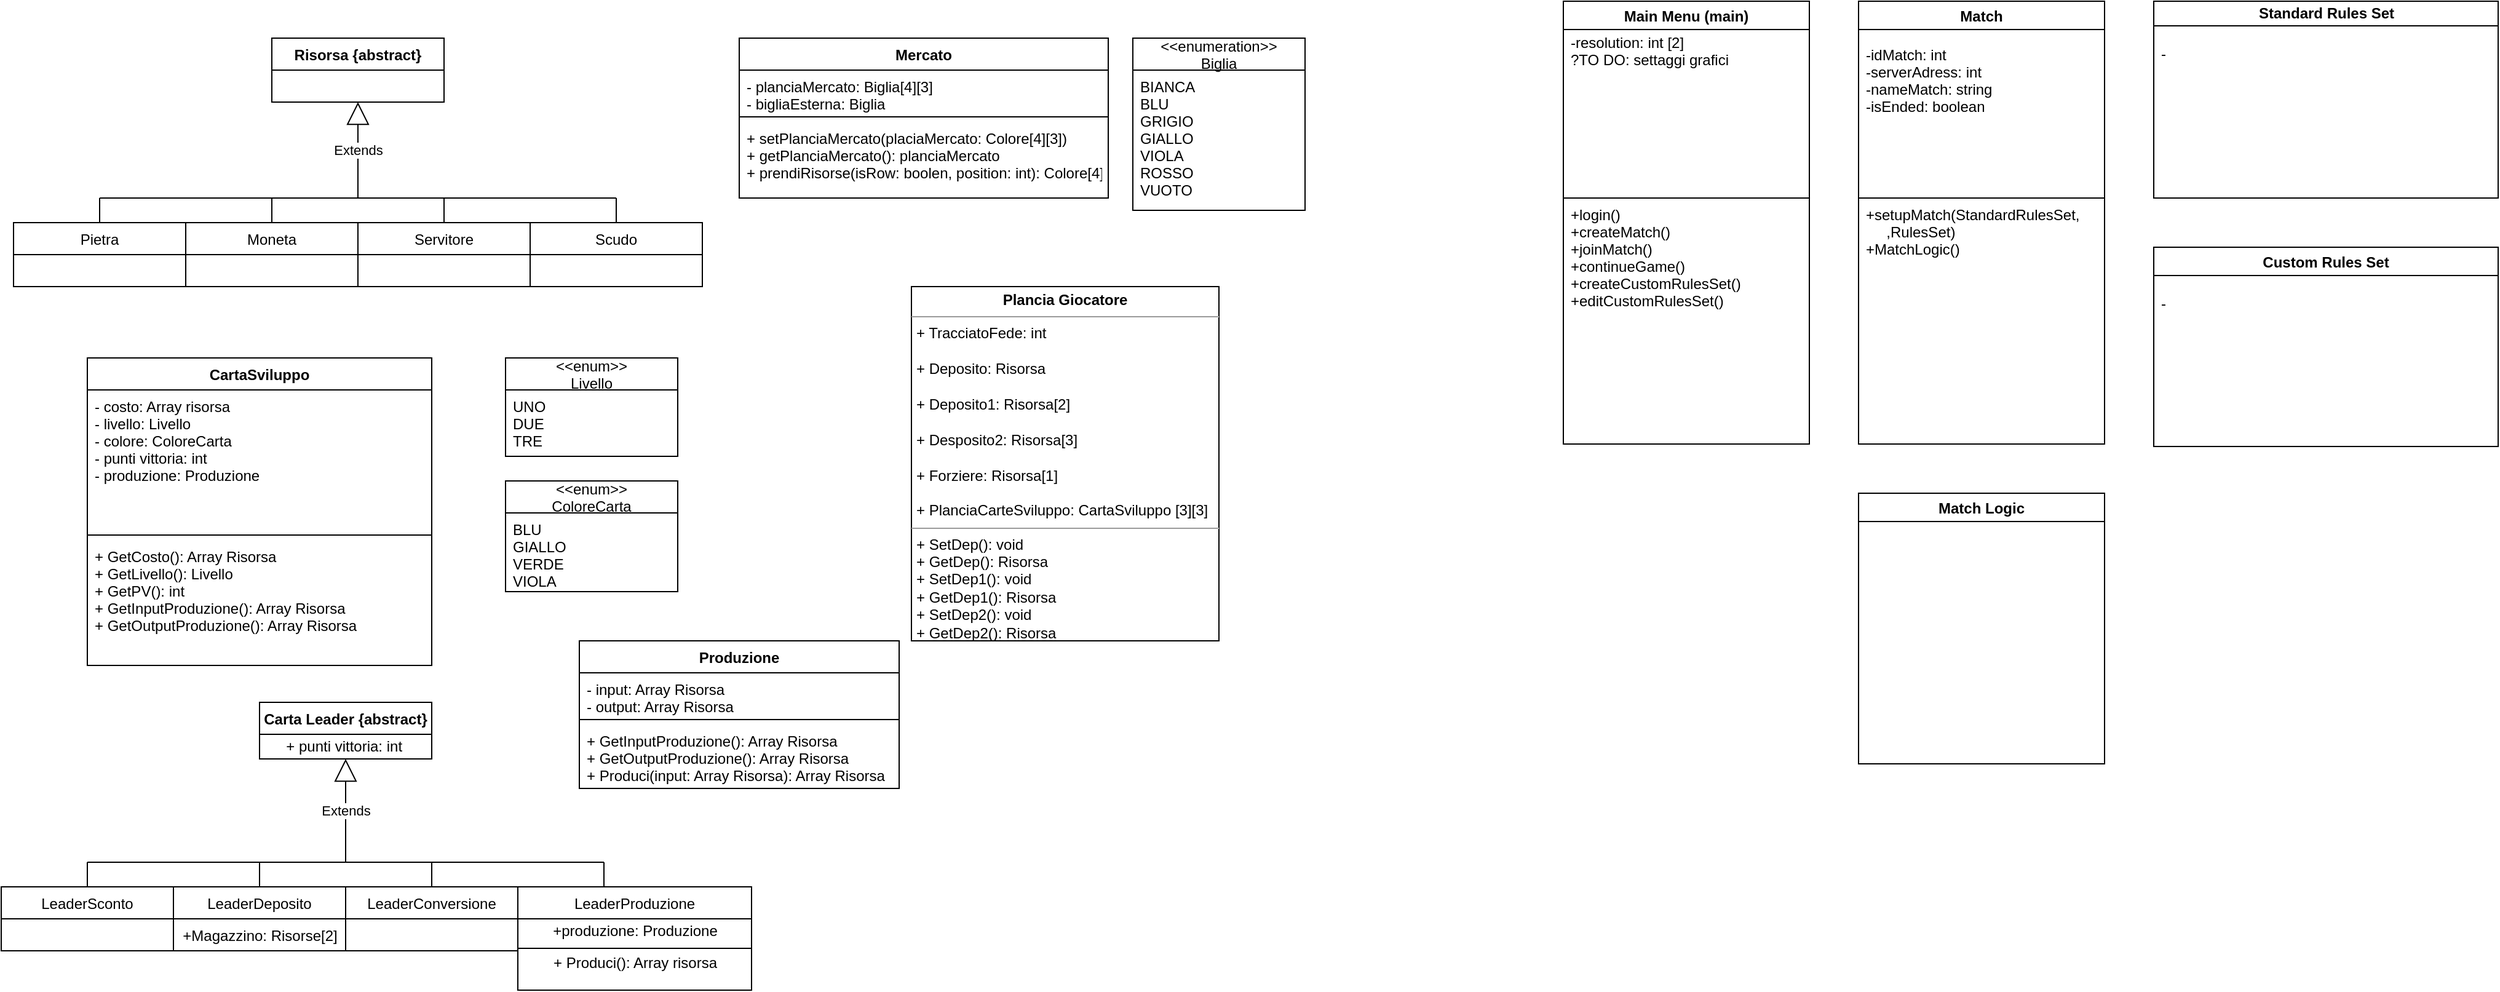 <mxfile version="14.4.8" type="github">
  <diagram id="C5RBs43oDa-KdzZeNtuy" name="Page-1">
    <mxGraphModel dx="2249" dy="811" grid="1" gridSize="10" guides="1" tooltips="1" connect="1" arrows="1" fold="1" page="1" pageScale="1" pageWidth="827" pageHeight="1169" math="0" shadow="0">
      <root>
        <mxCell id="WIyWlLk6GJQsqaUBKTNV-0" />
        <mxCell id="WIyWlLk6GJQsqaUBKTNV-1" parent="WIyWlLk6GJQsqaUBKTNV-0" />
        <mxCell id="zkfFHV4jXpPFQw0GAbJ--0" value="Mercato" style="swimlane;fontStyle=1;align=center;verticalAlign=top;childLayout=stackLayout;horizontal=1;startSize=26;horizontalStack=0;resizeParent=1;resizeLast=0;collapsible=1;marginBottom=0;rounded=0;shadow=0;strokeWidth=1;" parent="WIyWlLk6GJQsqaUBKTNV-1" vertex="1">
          <mxGeometry x="170" y="70" width="300" height="130" as="geometry">
            <mxRectangle x="220" y="120" width="160" height="26" as="alternateBounds" />
          </mxGeometry>
        </mxCell>
        <mxCell id="zkfFHV4jXpPFQw0GAbJ--1" value="- planciaMercato: Biglia[4][3]&#xa;- bigliaEsterna: Biglia" style="text;align=left;verticalAlign=top;spacingLeft=4;spacingRight=4;overflow=hidden;rotatable=0;points=[[0,0.5],[1,0.5]];portConstraint=eastwest;" parent="zkfFHV4jXpPFQw0GAbJ--0" vertex="1">
          <mxGeometry y="26" width="300" height="34" as="geometry" />
        </mxCell>
        <mxCell id="zkfFHV4jXpPFQw0GAbJ--4" value="" style="line;html=1;strokeWidth=1;align=left;verticalAlign=middle;spacingTop=-1;spacingLeft=3;spacingRight=3;rotatable=0;labelPosition=right;points=[];portConstraint=eastwest;" parent="zkfFHV4jXpPFQw0GAbJ--0" vertex="1">
          <mxGeometry y="60" width="300" height="8" as="geometry" />
        </mxCell>
        <mxCell id="zkfFHV4jXpPFQw0GAbJ--5" value="+ setPlanciaMercato(placiaMercato: Colore[4][3])&#xa;+ getPlanciaMercato(): planciaMercato&#xa;+ prendiRisorse(isRow: boolen, position: int): Colore[4]" style="text;align=left;verticalAlign=top;spacingLeft=4;spacingRight=4;overflow=hidden;rotatable=0;points=[[0,0.5],[1,0.5]];portConstraint=eastwest;" parent="zkfFHV4jXpPFQw0GAbJ--0" vertex="1">
          <mxGeometry y="68" width="300" height="62" as="geometry" />
        </mxCell>
        <mxCell id="3G_JpGnnki6wpbxw6Dh9-0" value="&lt;p style=&quot;margin: 0px ; margin-top: 4px ; text-align: center&quot;&gt;&lt;b&gt;Plancia Giocatore&lt;/b&gt;&lt;/p&gt;&lt;hr size=&quot;1&quot;&gt;&lt;p style=&quot;margin: 0px ; margin-left: 4px&quot;&gt;+ TracciatoFede: int&lt;/p&gt;&lt;p style=&quot;margin: 0px ; margin-left: 4px&quot;&gt;&lt;br&gt;&lt;/p&gt;&lt;p style=&quot;margin: 0px ; margin-left: 4px&quot;&gt;+ Deposito: Risorsa&lt;/p&gt;&lt;p style=&quot;margin: 0px ; margin-left: 4px&quot;&gt;&lt;br&gt;&lt;/p&gt;&lt;p style=&quot;margin: 0px ; margin-left: 4px&quot;&gt;+ Deposito1: Risorsa[2]&lt;/p&gt;&lt;p style=&quot;margin: 0px ; margin-left: 4px&quot;&gt;&lt;br&gt;&lt;/p&gt;&lt;p style=&quot;margin: 0px ; margin-left: 4px&quot;&gt;+ Desposito2: Risorsa[3]&lt;/p&gt;&lt;p style=&quot;margin: 0px ; margin-left: 4px&quot;&gt;&lt;br&gt;&lt;/p&gt;&lt;p style=&quot;margin: 0px ; margin-left: 4px&quot;&gt;+ Forziere: Risorsa[1]&lt;/p&gt;&lt;p style=&quot;margin: 0px ; margin-left: 4px&quot;&gt;&lt;br&gt;&lt;/p&gt;&lt;p style=&quot;margin: 0px ; margin-left: 4px&quot;&gt;+ PlanciaCarteSviluppo: CartaSviluppo [3][3]&lt;/p&gt;&lt;hr size=&quot;1&quot;&gt;&lt;p style=&quot;margin: 0px ; margin-left: 4px&quot;&gt;+ SetDep(): void&lt;/p&gt;&lt;p style=&quot;margin: 0px ; margin-left: 4px&quot;&gt;+ GetDep(): Risorsa&lt;/p&gt;&lt;p style=&quot;margin: 0px 0px 0px 4px&quot;&gt;+ SetDep1(): void&lt;/p&gt;&lt;p style=&quot;margin: 0px 0px 0px 4px&quot;&gt;+ GetDep1(): Risorsa&lt;/p&gt;&lt;p style=&quot;margin: 0px 0px 0px 4px&quot;&gt;+ SetDep2(): void&lt;/p&gt;&lt;p style=&quot;margin: 0px 0px 0px 4px&quot;&gt;+ GetDep2(): Risorsa&lt;/p&gt;" style="verticalAlign=top;align=left;overflow=fill;fontSize=12;fontFamily=Helvetica;html=1;" parent="WIyWlLk6GJQsqaUBKTNV-1" vertex="1">
          <mxGeometry x="310" y="272" width="250" height="288" as="geometry" />
        </mxCell>
        <mxCell id="yBSryTIjgCuIUiby8R88-0" value="CartaSviluppo" style="swimlane;fontStyle=1;align=center;verticalAlign=top;childLayout=stackLayout;horizontal=1;startSize=26;horizontalStack=0;resizeParent=1;resizeParentMax=0;resizeLast=0;collapsible=1;marginBottom=0;" parent="WIyWlLk6GJQsqaUBKTNV-1" vertex="1">
          <mxGeometry x="-360" y="330" width="280" height="250" as="geometry" />
        </mxCell>
        <mxCell id="yBSryTIjgCuIUiby8R88-1" value="- costo: Array risorsa&#xa;- livello: Livello&#xa;- colore: ColoreCarta&#xa;- punti vittoria: int&#xa;- produzione: Produzione" style="text;strokeColor=none;fillColor=none;align=left;verticalAlign=top;spacingLeft=4;spacingRight=4;overflow=hidden;rotatable=0;points=[[0,0.5],[1,0.5]];portConstraint=eastwest;" parent="yBSryTIjgCuIUiby8R88-0" vertex="1">
          <mxGeometry y="26" width="280" height="114" as="geometry" />
        </mxCell>
        <mxCell id="yBSryTIjgCuIUiby8R88-2" value="" style="line;strokeWidth=1;fillColor=none;align=left;verticalAlign=middle;spacingTop=-1;spacingLeft=3;spacingRight=3;rotatable=0;labelPosition=right;points=[];portConstraint=eastwest;" parent="yBSryTIjgCuIUiby8R88-0" vertex="1">
          <mxGeometry y="140" width="280" height="8" as="geometry" />
        </mxCell>
        <mxCell id="yBSryTIjgCuIUiby8R88-3" value="+ GetCosto(): Array Risorsa&#xa;+ GetLivello(): Livello&#xa;+ GetPV(): int&#xa;+ GetInputProduzione(): Array Risorsa&#xa;+ GetOutputProduzione(): Array Risorsa" style="text;strokeColor=none;fillColor=none;align=left;verticalAlign=top;spacingLeft=4;spacingRight=4;overflow=hidden;rotatable=0;points=[[0,0.5],[1,0.5]];portConstraint=eastwest;" parent="yBSryTIjgCuIUiby8R88-0" vertex="1">
          <mxGeometry y="148" width="280" height="102" as="geometry" />
        </mxCell>
        <mxCell id="MbP3674wT7ffMoFhGOLt-0" value="Risorsa {abstract}" style="swimlane;fontStyle=1;childLayout=stackLayout;horizontal=1;startSize=26;fillColor=none;horizontalStack=0;resizeParent=1;resizeParentMax=0;resizeLast=0;collapsible=1;marginBottom=0;" parent="WIyWlLk6GJQsqaUBKTNV-1" vertex="1">
          <mxGeometry x="-210" y="70" width="140" height="52" as="geometry" />
        </mxCell>
        <mxCell id="MbP3674wT7ffMoFhGOLt-4" value="Extends" style="endArrow=block;endSize=16;endFill=0;html=1;entryX=0.5;entryY=1;entryDx=0;entryDy=0;" parent="WIyWlLk6GJQsqaUBKTNV-1" target="MbP3674wT7ffMoFhGOLt-0" edge="1">
          <mxGeometry width="160" relative="1" as="geometry">
            <mxPoint x="-140" y="200" as="sourcePoint" />
            <mxPoint x="-40.5" y="120" as="targetPoint" />
            <mxPoint as="offset" />
          </mxGeometry>
        </mxCell>
        <mxCell id="MbP3674wT7ffMoFhGOLt-5" value="Pietra" style="swimlane;fontStyle=0;childLayout=stackLayout;horizontal=1;startSize=26;fillColor=none;horizontalStack=0;resizeParent=1;resizeParentMax=0;resizeLast=0;collapsible=1;marginBottom=0;" parent="WIyWlLk6GJQsqaUBKTNV-1" vertex="1">
          <mxGeometry x="-420" y="220" width="140" height="52" as="geometry" />
        </mxCell>
        <mxCell id="MbP3674wT7ffMoFhGOLt-9" value="Scudo" style="swimlane;fontStyle=0;childLayout=stackLayout;horizontal=1;startSize=26;fillColor=none;horizontalStack=0;resizeParent=1;resizeParentMax=0;resizeLast=0;collapsible=1;marginBottom=0;" parent="WIyWlLk6GJQsqaUBKTNV-1" vertex="1">
          <mxGeometry y="220" width="140" height="52" as="geometry" />
        </mxCell>
        <mxCell id="MbP3674wT7ffMoFhGOLt-13" value="Servitore" style="swimlane;fontStyle=0;childLayout=stackLayout;horizontal=1;startSize=26;fillColor=none;horizontalStack=0;resizeParent=1;resizeParentMax=0;resizeLast=0;collapsible=1;marginBottom=0;" parent="WIyWlLk6GJQsqaUBKTNV-1" vertex="1">
          <mxGeometry x="-140" y="220" width="140" height="52" as="geometry" />
        </mxCell>
        <mxCell id="MbP3674wT7ffMoFhGOLt-17" value="Moneta" style="swimlane;fontStyle=0;childLayout=stackLayout;horizontal=1;startSize=26;fillColor=none;horizontalStack=0;resizeParent=1;resizeParentMax=0;resizeLast=0;collapsible=1;marginBottom=0;" parent="WIyWlLk6GJQsqaUBKTNV-1" vertex="1">
          <mxGeometry x="-280" y="220" width="140" height="52" as="geometry" />
        </mxCell>
        <mxCell id="MbP3674wT7ffMoFhGOLt-22" value="" style="endArrow=none;html=1;" parent="WIyWlLk6GJQsqaUBKTNV-1" edge="1">
          <mxGeometry width="50" height="50" relative="1" as="geometry">
            <mxPoint x="-350" y="200" as="sourcePoint" />
            <mxPoint x="70" y="200" as="targetPoint" />
          </mxGeometry>
        </mxCell>
        <mxCell id="MbP3674wT7ffMoFhGOLt-23" value="" style="endArrow=none;html=1;" parent="WIyWlLk6GJQsqaUBKTNV-1" edge="1">
          <mxGeometry width="50" height="50" relative="1" as="geometry">
            <mxPoint x="70" y="220" as="sourcePoint" />
            <mxPoint x="70" y="200" as="targetPoint" />
          </mxGeometry>
        </mxCell>
        <mxCell id="MbP3674wT7ffMoFhGOLt-24" value="" style="endArrow=none;html=1;entryX=0.5;entryY=0;entryDx=0;entryDy=0;" parent="WIyWlLk6GJQsqaUBKTNV-1" target="MbP3674wT7ffMoFhGOLt-13" edge="1">
          <mxGeometry width="50" height="50" relative="1" as="geometry">
            <mxPoint x="-70" y="200" as="sourcePoint" />
            <mxPoint x="80" y="210" as="targetPoint" />
          </mxGeometry>
        </mxCell>
        <mxCell id="MbP3674wT7ffMoFhGOLt-25" value="" style="endArrow=none;html=1;exitX=0.5;exitY=0;exitDx=0;exitDy=0;" parent="WIyWlLk6GJQsqaUBKTNV-1" source="MbP3674wT7ffMoFhGOLt-17" edge="1">
          <mxGeometry width="50" height="50" relative="1" as="geometry">
            <mxPoint x="-210.5" y="220" as="sourcePoint" />
            <mxPoint x="-210" y="200" as="targetPoint" />
          </mxGeometry>
        </mxCell>
        <mxCell id="MbP3674wT7ffMoFhGOLt-26" value="" style="endArrow=none;html=1;exitX=0.5;exitY=0;exitDx=0;exitDy=0;" parent="WIyWlLk6GJQsqaUBKTNV-1" source="MbP3674wT7ffMoFhGOLt-5" edge="1">
          <mxGeometry width="50" height="50" relative="1" as="geometry">
            <mxPoint x="-350.5" y="220" as="sourcePoint" />
            <mxPoint x="-350" y="200" as="targetPoint" />
          </mxGeometry>
        </mxCell>
        <mxCell id="oog7lrOWCa2fzUTYI8c2-9" value="Carta Leader {abstract}" style="swimlane;fontStyle=1;childLayout=stackLayout;horizontal=1;startSize=26;fillColor=none;horizontalStack=0;resizeParent=1;resizeParentMax=0;resizeLast=0;collapsible=1;marginBottom=0;" parent="WIyWlLk6GJQsqaUBKTNV-1" vertex="1">
          <mxGeometry x="-220" y="610" width="140" height="46" as="geometry">
            <mxRectangle x="-220" y="610" width="170" height="26" as="alternateBounds" />
          </mxGeometry>
        </mxCell>
        <mxCell id="oog7lrOWCa2fzUTYI8c2-20" value="&lt;span style=&quot;text-align: left&quot;&gt;+ punti vittoria: int&amp;nbsp;&lt;/span&gt;" style="text;html=1;align=center;verticalAlign=middle;resizable=0;points=[];autosize=1;" parent="oog7lrOWCa2fzUTYI8c2-9" vertex="1">
          <mxGeometry y="26" width="140" height="20" as="geometry" />
        </mxCell>
        <mxCell id="35oZMmhd7yD35cJpi1J_-1" value="Standard Rules Set" style="swimlane;html=1;startSize=20;horizontal=1;containerType=tree;newEdgeStyle={&quot;edgeStyle&quot;:&quot;elbowEdgeStyle&quot;,&quot;startArrow&quot;:&quot;none&quot;,&quot;endArrow&quot;:&quot;none&quot;};strokeColor=#000000;" parent="WIyWlLk6GJQsqaUBKTNV-1" vertex="1">
          <mxGeometry x="1320" y="40" width="280" height="160" as="geometry" />
        </mxCell>
        <mxCell id="s9a0PcFc4wz41X3oclvl-4" value="-" style="text;strokeColor=none;fillColor=none;align=left;verticalAlign=top;spacingLeft=4;spacingRight=4;overflow=hidden;rotatable=0;points=[[0,0.5],[1,0.5]];portConstraint=eastwest;" parent="35oZMmhd7yD35cJpi1J_-1" vertex="1">
          <mxGeometry y="29" width="280" height="130" as="geometry" />
        </mxCell>
        <mxCell id="oog7lrOWCa2fzUTYI8c2-10" value="Extends" style="endArrow=block;endSize=16;endFill=0;html=1;entryX=0.5;entryY=1;entryDx=0;entryDy=0;" parent="WIyWlLk6GJQsqaUBKTNV-1" target="oog7lrOWCa2fzUTYI8c2-9" edge="1">
          <mxGeometry width="160" relative="1" as="geometry">
            <mxPoint x="-150" y="740" as="sourcePoint" />
            <mxPoint x="-50.5" y="660" as="targetPoint" />
            <mxPoint as="offset" />
          </mxGeometry>
        </mxCell>
        <mxCell id="35oZMmhd7yD35cJpi1J_-7" value="Custom Rules Set" style="swimlane;strokeColor=#000000;" parent="WIyWlLk6GJQsqaUBKTNV-1" vertex="1">
          <mxGeometry x="1320" y="240" width="280" height="162" as="geometry" />
        </mxCell>
        <mxCell id="s9a0PcFc4wz41X3oclvl-5" value="-" style="text;strokeColor=none;fillColor=none;align=left;verticalAlign=top;spacingLeft=4;spacingRight=4;overflow=hidden;rotatable=0;points=[[0,0.5],[1,0.5]];portConstraint=eastwest;" parent="35oZMmhd7yD35cJpi1J_-7" vertex="1">
          <mxGeometry y="32" width="280" height="130" as="geometry" />
        </mxCell>
        <mxCell id="oog7lrOWCa2fzUTYI8c2-11" value="LeaderSconto" style="swimlane;fontStyle=0;childLayout=stackLayout;horizontal=1;startSize=26;fillColor=none;horizontalStack=0;resizeParent=1;resizeParentMax=0;resizeLast=0;collapsible=1;marginBottom=0;" parent="WIyWlLk6GJQsqaUBKTNV-1" vertex="1">
          <mxGeometry x="-430" y="760" width="140" height="52" as="geometry" />
        </mxCell>
        <mxCell id="6qONtpnG5qTaz_-XZDPJ-0" value="&lt;&lt;enum&gt;&gt;&#xa;Livello" style="swimlane;fontStyle=0;childLayout=stackLayout;horizontal=1;startSize=26;fillColor=none;horizontalStack=0;resizeParent=1;resizeParentMax=0;resizeLast=0;collapsible=1;marginBottom=0;" parent="WIyWlLk6GJQsqaUBKTNV-1" vertex="1">
          <mxGeometry x="-20" y="330" width="140" height="80" as="geometry" />
        </mxCell>
        <mxCell id="6qONtpnG5qTaz_-XZDPJ-2" value="UNO&#xa;DUE&#xa;TRE" style="text;strokeColor=none;fillColor=none;align=left;verticalAlign=top;spacingLeft=4;spacingRight=4;overflow=hidden;rotatable=0;points=[[0,0.5],[1,0.5]];portConstraint=eastwest;" parent="6qONtpnG5qTaz_-XZDPJ-0" vertex="1">
          <mxGeometry y="26" width="140" height="54" as="geometry" />
        </mxCell>
        <mxCell id="oog7lrOWCa2fzUTYI8c2-12" value="LeaderProduzione" style="swimlane;fontStyle=0;childLayout=stackLayout;horizontal=1;startSize=26;fillColor=none;horizontalStack=0;resizeParent=1;resizeParentMax=0;resizeLast=0;collapsible=1;marginBottom=0;" parent="WIyWlLk6GJQsqaUBKTNV-1" vertex="1">
          <mxGeometry x="-10" y="760" width="190" height="84" as="geometry" />
        </mxCell>
        <mxCell id="oog7lrOWCa2fzUTYI8c2-22" value="&lt;div style=&quot;text-align: left&quot;&gt;&lt;span&gt;+produzione: Produzione&lt;/span&gt;&lt;/div&gt;" style="text;html=1;align=center;verticalAlign=middle;resizable=0;points=[];autosize=1;" parent="oog7lrOWCa2fzUTYI8c2-12" vertex="1">
          <mxGeometry y="26" width="190" height="20" as="geometry" />
        </mxCell>
        <mxCell id="oog7lrOWCa2fzUTYI8c2-26" value="" style="line;strokeWidth=1;fillColor=none;align=left;verticalAlign=middle;spacingTop=-1;spacingLeft=3;spacingRight=3;rotatable=0;labelPosition=right;points=[];portConstraint=eastwest;" parent="oog7lrOWCa2fzUTYI8c2-12" vertex="1">
          <mxGeometry y="46" width="190" height="8" as="geometry" />
        </mxCell>
        <mxCell id="oog7lrOWCa2fzUTYI8c2-25" value="+ Produci(): Array risorsa&lt;div style=&quot;padding: 0px ; margin: 0px&quot;&gt;&lt;br style=&quot;padding: 0px ; margin: 0px ; text-align: left&quot;&gt;&lt;/div&gt;" style="text;html=1;align=center;verticalAlign=middle;resizable=0;points=[];autosize=1;" parent="oog7lrOWCa2fzUTYI8c2-12" vertex="1">
          <mxGeometry y="54" width="190" height="30" as="geometry" />
        </mxCell>
        <mxCell id="6qONtpnG5qTaz_-XZDPJ-4" value="&lt;&lt;enum&gt;&gt;&#xa;ColoreCarta" style="swimlane;fontStyle=0;childLayout=stackLayout;horizontal=1;startSize=26;fillColor=none;horizontalStack=0;resizeParent=1;resizeParentMax=0;resizeLast=0;collapsible=1;marginBottom=0;" parent="WIyWlLk6GJQsqaUBKTNV-1" vertex="1">
          <mxGeometry x="-20" y="430" width="140" height="90" as="geometry" />
        </mxCell>
        <mxCell id="6qONtpnG5qTaz_-XZDPJ-5" value="BLU&#xa;GIALLO&#xa;VERDE&#xa;VIOLA" style="text;strokeColor=none;fillColor=none;align=left;verticalAlign=top;spacingLeft=4;spacingRight=4;overflow=hidden;rotatable=0;points=[[0,0.5],[1,0.5]];portConstraint=eastwest;" parent="6qONtpnG5qTaz_-XZDPJ-4" vertex="1">
          <mxGeometry y="26" width="140" height="64" as="geometry" />
        </mxCell>
        <mxCell id="oog7lrOWCa2fzUTYI8c2-13" value="LeaderConversione" style="swimlane;fontStyle=0;childLayout=stackLayout;horizontal=1;startSize=26;fillColor=none;horizontalStack=0;resizeParent=1;resizeParentMax=0;resizeLast=0;collapsible=1;marginBottom=0;" parent="WIyWlLk6GJQsqaUBKTNV-1" vertex="1">
          <mxGeometry x="-150" y="760" width="140" height="52" as="geometry" />
        </mxCell>
        <mxCell id="NfzXFvAN2sLwhFyiHCVM-0" value="&lt;&lt;enumeration&gt;&gt;&#xa;Biglia" style="swimlane;fontStyle=0;childLayout=stackLayout;horizontal=1;startSize=26;fillColor=none;horizontalStack=0;resizeParent=1;resizeParentMax=0;resizeLast=0;collapsible=1;marginBottom=0;" parent="WIyWlLk6GJQsqaUBKTNV-1" vertex="1">
          <mxGeometry x="490" y="70" width="140" height="140" as="geometry" />
        </mxCell>
        <mxCell id="NfzXFvAN2sLwhFyiHCVM-3" value="BIANCA&#xa;BLU&#xa;GRIGIO&#xa;GIALLO&#xa;VIOLA&#xa;ROSSO&#xa;VUOTO" style="text;strokeColor=none;fillColor=none;align=left;verticalAlign=top;spacingLeft=4;spacingRight=4;overflow=hidden;rotatable=0;points=[[0,0.5],[1,0.5]];portConstraint=eastwest;" parent="NfzXFvAN2sLwhFyiHCVM-0" vertex="1">
          <mxGeometry y="26" width="140" height="114" as="geometry" />
        </mxCell>
        <mxCell id="35oZMmhd7yD35cJpi1J_-8" value="Main Menu (main)" style="swimlane;strokeColor=#000000;" parent="WIyWlLk6GJQsqaUBKTNV-1" vertex="1">
          <mxGeometry x="840" y="40" width="200" height="360" as="geometry" />
        </mxCell>
        <mxCell id="s9a0PcFc4wz41X3oclvl-0" value="+login()&#xa;+createMatch()&#xa;+joinMatch()&#xa;+continueGame()&#xa;+createCustomRulesSet()&#xa;+editCustomRulesSet()" style="text;strokeColor=none;fillColor=none;align=left;verticalAlign=top;spacingLeft=4;spacingRight=4;overflow=hidden;rotatable=0;points=[[0,0.5],[1,0.5]];portConstraint=eastwest;" parent="35oZMmhd7yD35cJpi1J_-8" vertex="1">
          <mxGeometry y="160" width="200" height="200" as="geometry" />
        </mxCell>
        <mxCell id="s9a0PcFc4wz41X3oclvl-1" value="" style="line;strokeWidth=1;html=1;perimeter=backbonePerimeter;points=[];outlineConnect=0;align=left;labelBackgroundColor=none;spacingTop=0;spacing=0;" parent="35oZMmhd7yD35cJpi1J_-8" vertex="1">
          <mxGeometry y="155" width="200" height="10" as="geometry" />
        </mxCell>
        <mxCell id="s9a0PcFc4wz41X3oclvl-2" value="-resolution: int [2]&#xa;?TO DO: settaggi grafici" style="text;strokeColor=none;fillColor=none;align=left;verticalAlign=top;spacingLeft=4;spacingRight=4;overflow=hidden;rotatable=0;points=[[0,0.5],[1,0.5]];portConstraint=eastwest;" parent="35oZMmhd7yD35cJpi1J_-8" vertex="1">
          <mxGeometry y="20" width="200" height="140" as="geometry" />
        </mxCell>
        <mxCell id="oog7lrOWCa2fzUTYI8c2-14" value="LeaderDeposito" style="swimlane;fontStyle=0;childLayout=stackLayout;horizontal=1;startSize=26;fillColor=none;horizontalStack=0;resizeParent=1;resizeParentMax=0;resizeLast=0;collapsible=1;marginBottom=0;" parent="WIyWlLk6GJQsqaUBKTNV-1" vertex="1">
          <mxGeometry x="-290" y="760" width="140" height="52" as="geometry" />
        </mxCell>
        <mxCell id="35oZMmhd7yD35cJpi1J_-9" value="Match Logic" style="swimlane;strokeColor=#000000;" parent="WIyWlLk6GJQsqaUBKTNV-1" vertex="1">
          <mxGeometry x="1080" y="440" width="200" height="220" as="geometry" />
        </mxCell>
        <mxCell id="6qONtpnG5qTaz_-XZDPJ-6" value="Produzione" style="swimlane;fontStyle=1;align=center;verticalAlign=top;childLayout=stackLayout;horizontal=1;startSize=26;horizontalStack=0;resizeParent=1;resizeParentMax=0;resizeLast=0;collapsible=1;marginBottom=0;" parent="WIyWlLk6GJQsqaUBKTNV-1" vertex="1">
          <mxGeometry x="40" y="560" width="260" height="120" as="geometry" />
        </mxCell>
        <mxCell id="6qONtpnG5qTaz_-XZDPJ-7" value="- input: Array Risorsa&#xa;- output: Array Risorsa" style="text;strokeColor=none;fillColor=none;align=left;verticalAlign=top;spacingLeft=4;spacingRight=4;overflow=hidden;rotatable=0;points=[[0,0.5],[1,0.5]];portConstraint=eastwest;" parent="6qONtpnG5qTaz_-XZDPJ-6" vertex="1">
          <mxGeometry y="26" width="260" height="34" as="geometry" />
        </mxCell>
        <mxCell id="6qONtpnG5qTaz_-XZDPJ-8" value="" style="line;strokeWidth=1;fillColor=none;align=left;verticalAlign=middle;spacingTop=-1;spacingLeft=3;spacingRight=3;rotatable=0;labelPosition=right;points=[];portConstraint=eastwest;" parent="6qONtpnG5qTaz_-XZDPJ-6" vertex="1">
          <mxGeometry y="60" width="260" height="8" as="geometry" />
        </mxCell>
        <mxCell id="6qONtpnG5qTaz_-XZDPJ-9" value="+ GetInputProduzione(): Array Risorsa&#xa;+ GetOutputProduzione(): Array Risorsa&#xa;+ Produci(input: Array Risorsa): Array Risorsa" style="text;strokeColor=none;fillColor=none;align=left;verticalAlign=top;spacingLeft=4;spacingRight=4;overflow=hidden;rotatable=0;points=[[0,0.5],[1,0.5]];portConstraint=eastwest;" parent="6qONtpnG5qTaz_-XZDPJ-6" vertex="1">
          <mxGeometry y="68" width="260" height="52" as="geometry" />
        </mxCell>
        <mxCell id="oog7lrOWCa2fzUTYI8c2-15" value="" style="endArrow=none;html=1;" parent="WIyWlLk6GJQsqaUBKTNV-1" edge="1">
          <mxGeometry width="50" height="50" relative="1" as="geometry">
            <mxPoint x="-360" y="740" as="sourcePoint" />
            <mxPoint x="60" y="740" as="targetPoint" />
          </mxGeometry>
        </mxCell>
        <mxCell id="oog7lrOWCa2fzUTYI8c2-16" value="" style="endArrow=none;html=1;" parent="WIyWlLk6GJQsqaUBKTNV-1" edge="1">
          <mxGeometry width="50" height="50" relative="1" as="geometry">
            <mxPoint x="60" y="760" as="sourcePoint" />
            <mxPoint x="60" y="740" as="targetPoint" />
          </mxGeometry>
        </mxCell>
        <mxCell id="oog7lrOWCa2fzUTYI8c2-17" value="" style="endArrow=none;html=1;entryX=0.5;entryY=0;entryDx=0;entryDy=0;" parent="WIyWlLk6GJQsqaUBKTNV-1" target="oog7lrOWCa2fzUTYI8c2-13" edge="1">
          <mxGeometry width="50" height="50" relative="1" as="geometry">
            <mxPoint x="-80" y="740" as="sourcePoint" />
            <mxPoint x="70" y="750" as="targetPoint" />
          </mxGeometry>
        </mxCell>
        <mxCell id="oog7lrOWCa2fzUTYI8c2-18" value="" style="endArrow=none;html=1;" parent="WIyWlLk6GJQsqaUBKTNV-1" edge="1">
          <mxGeometry width="50" height="50" relative="1" as="geometry">
            <mxPoint x="-220" y="760" as="sourcePoint" />
            <mxPoint x="-220" y="740" as="targetPoint" />
          </mxGeometry>
        </mxCell>
        <mxCell id="oog7lrOWCa2fzUTYI8c2-19" value="" style="endArrow=none;html=1;" parent="WIyWlLk6GJQsqaUBKTNV-1" edge="1">
          <mxGeometry width="50" height="50" relative="1" as="geometry">
            <mxPoint x="-360" y="760" as="sourcePoint" />
            <mxPoint x="-360" y="740" as="targetPoint" />
          </mxGeometry>
        </mxCell>
        <mxCell id="oog7lrOWCa2fzUTYI8c2-28" value="+Magazzino: Risorse[2]" style="text;html=1;align=center;verticalAlign=middle;resizable=0;points=[];autosize=1;" parent="WIyWlLk6GJQsqaUBKTNV-1" vertex="1">
          <mxGeometry x="-290" y="790" width="140" height="20" as="geometry" />
        </mxCell>
        <mxCell id="yiOMKS7E3EkovL9F9Eef-3" value="Match" style="swimlane;strokeColor=#000000;" vertex="1" parent="WIyWlLk6GJQsqaUBKTNV-1">
          <mxGeometry x="1080" y="40" width="200" height="360" as="geometry" />
        </mxCell>
        <mxCell id="yiOMKS7E3EkovL9F9Eef-4" value="-idMatch: int&#xa;-serverAdress: int&#xa;-nameMatch: string&#xa;-isEnded: boolean" style="text;strokeColor=none;fillColor=none;align=left;verticalAlign=top;spacingLeft=4;spacingRight=4;overflow=hidden;rotatable=0;points=[[0,0.5],[1,0.5]];portConstraint=eastwest;" vertex="1" parent="yiOMKS7E3EkovL9F9Eef-3">
          <mxGeometry y="30" width="200" height="130" as="geometry" />
        </mxCell>
        <mxCell id="yiOMKS7E3EkovL9F9Eef-5" value="" style="line;strokeWidth=1;html=1;perimeter=backbonePerimeter;points=[];outlineConnect=0;align=left;labelBackgroundColor=none;spacingTop=0;spacing=0;" vertex="1" parent="yiOMKS7E3EkovL9F9Eef-3">
          <mxGeometry y="155" width="200" height="10" as="geometry" />
        </mxCell>
        <mxCell id="s9a0PcFc4wz41X3oclvl-3" value="+setupMatch(StandardRulesSet,&#xa;     ,RulesSet)&#xa;+MatchLogic()&#xa;" style="text;strokeColor=none;fillColor=none;align=left;verticalAlign=top;spacingLeft=4;spacingRight=4;overflow=hidden;rotatable=0;points=[[0,0.5],[1,0.5]];portConstraint=eastwest;" parent="yiOMKS7E3EkovL9F9Eef-3" vertex="1">
          <mxGeometry y="160" width="200" height="200" as="geometry" />
        </mxCell>
      </root>
    </mxGraphModel>
  </diagram>
</mxfile>
